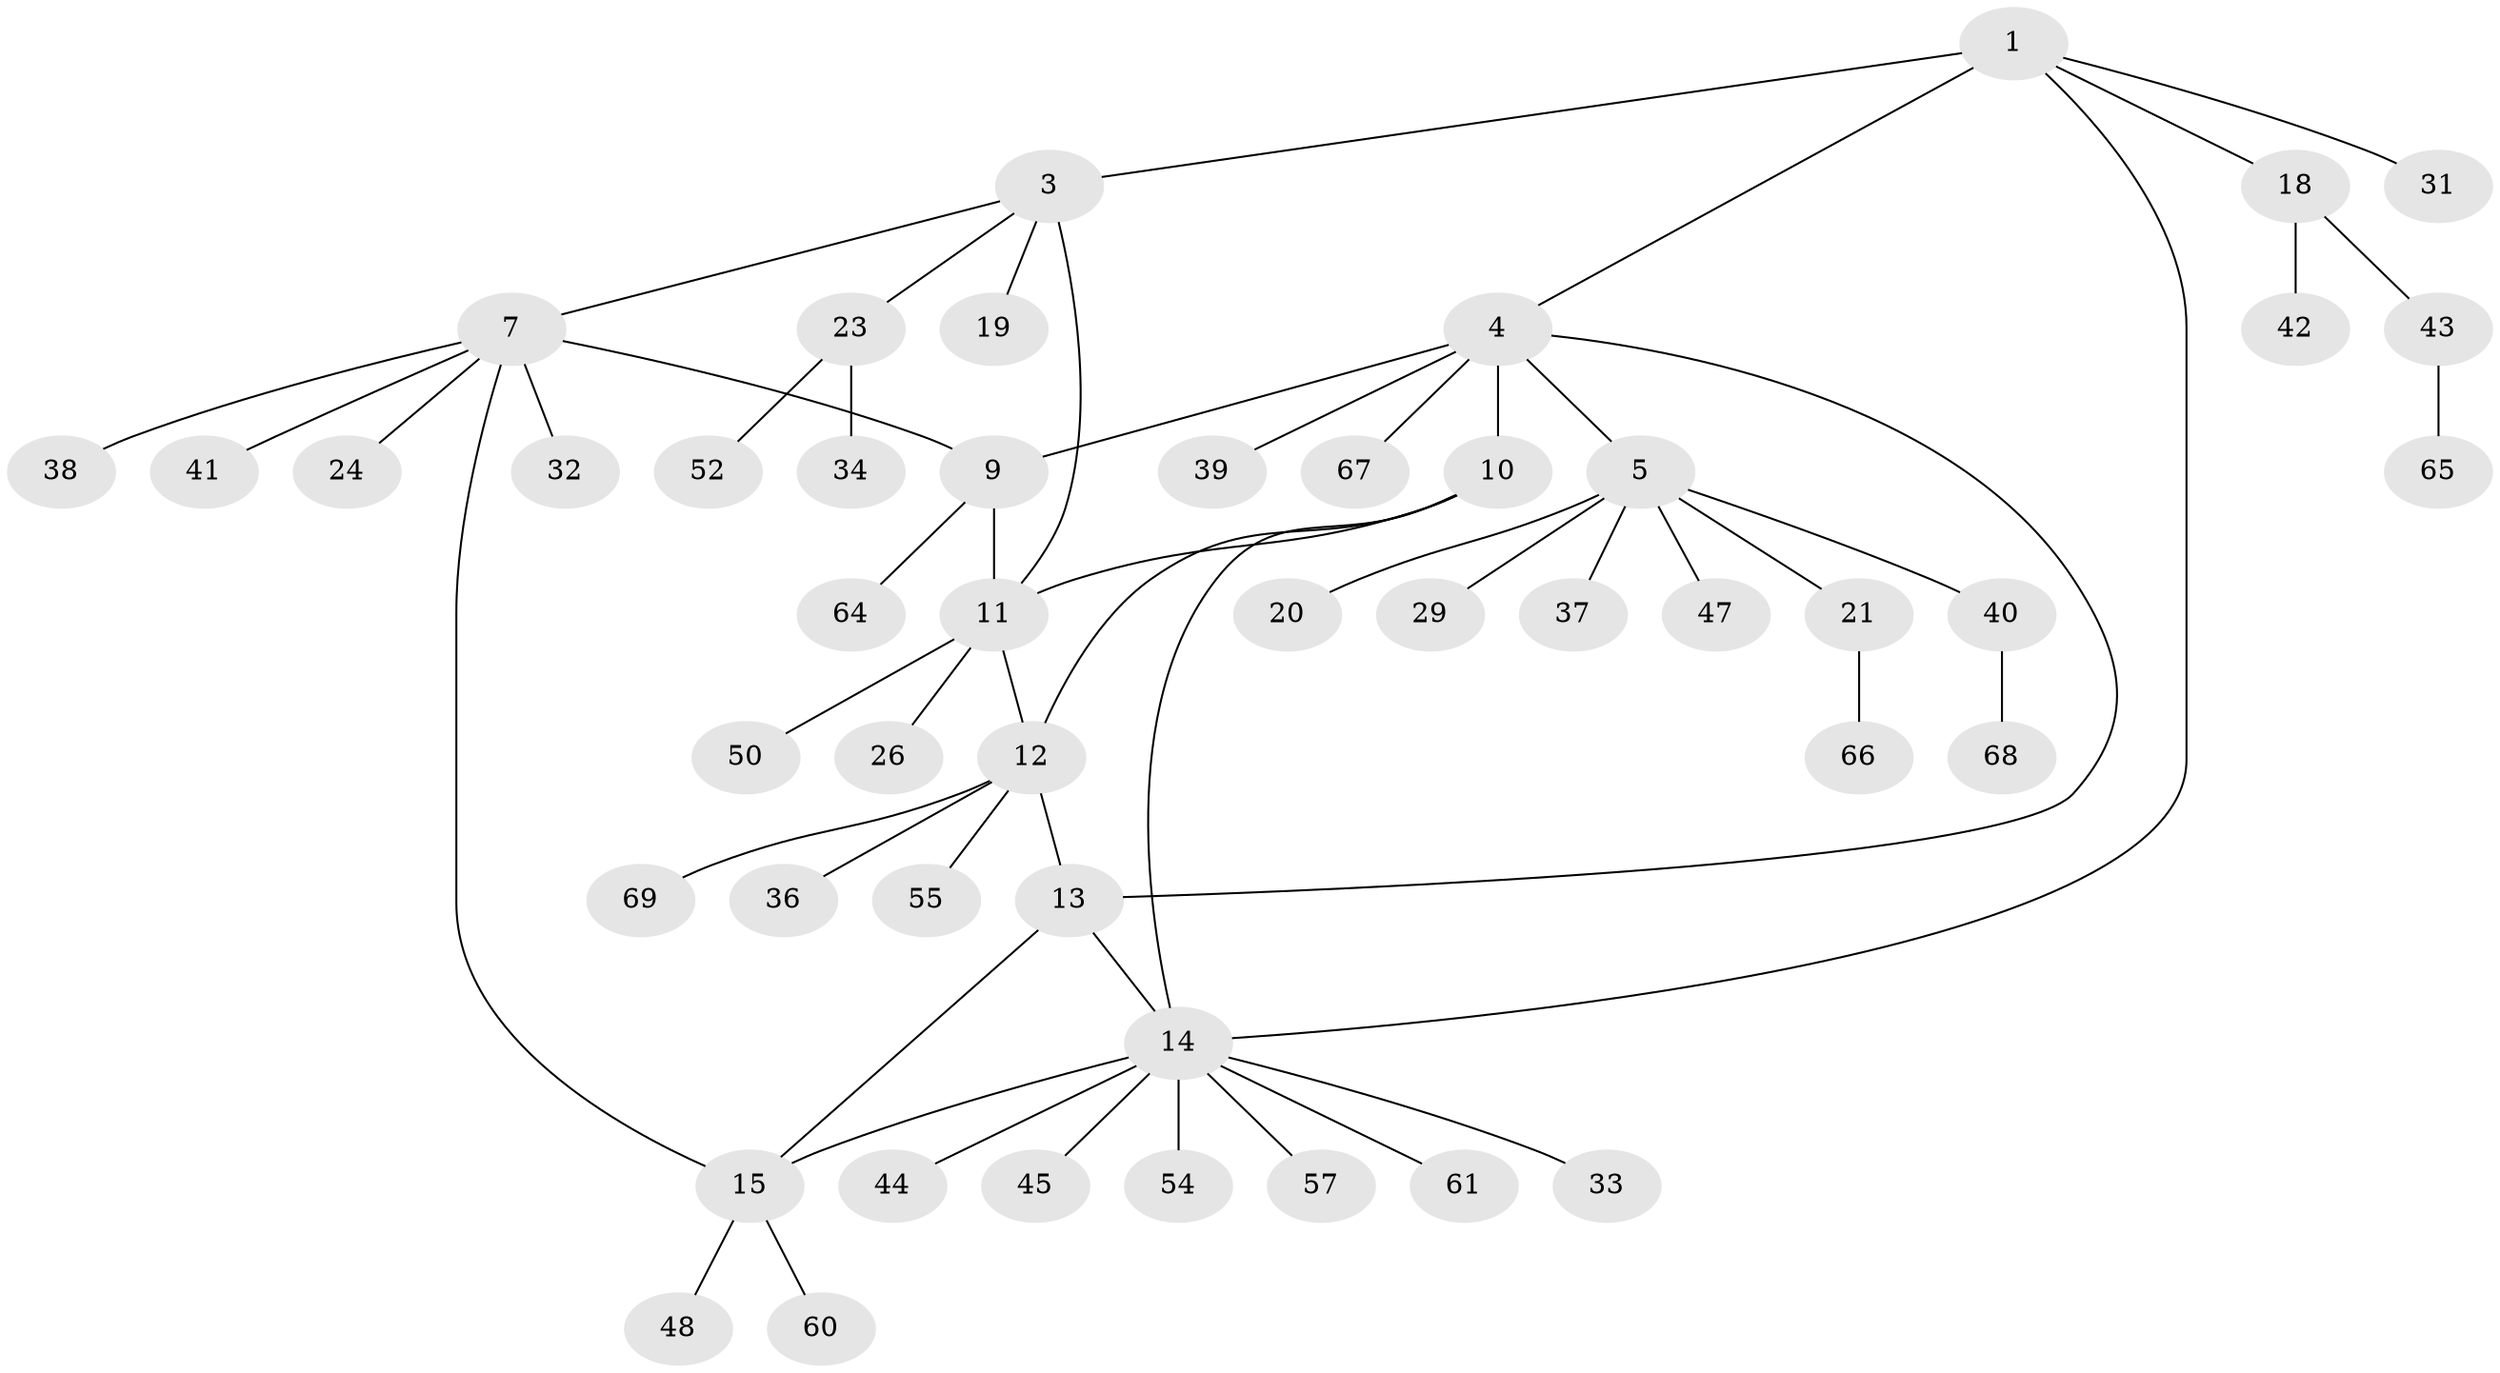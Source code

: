 // Generated by graph-tools (version 1.1) at 2025/24/03/03/25 07:24:10]
// undirected, 49 vertices, 57 edges
graph export_dot {
graph [start="1"]
  node [color=gray90,style=filled];
  1 [super="+2"];
  3 [super="+51"];
  4 [super="+35"];
  5 [super="+6"];
  7 [super="+8"];
  9 [super="+56"];
  10 [super="+30"];
  11 [super="+16"];
  12 [super="+22"];
  13 [super="+27"];
  14 [super="+25"];
  15 [super="+17"];
  18 [super="+28"];
  19;
  20;
  21 [super="+58"];
  23 [super="+46"];
  24;
  26;
  29;
  31;
  32;
  33;
  34;
  36 [super="+62"];
  37;
  38;
  39;
  40 [super="+59"];
  41;
  42;
  43 [super="+49"];
  44 [super="+53"];
  45;
  47;
  48;
  50;
  52;
  54;
  55;
  57 [super="+63"];
  60;
  61;
  64;
  65;
  66;
  67;
  68;
  69;
  1 -- 3 [weight=2];
  1 -- 4;
  1 -- 14;
  1 -- 18;
  1 -- 31;
  3 -- 7;
  3 -- 11;
  3 -- 19;
  3 -- 23;
  4 -- 5 [weight=2];
  4 -- 9 [weight=2];
  4 -- 10;
  4 -- 13;
  4 -- 39;
  4 -- 67;
  5 -- 20;
  5 -- 21;
  5 -- 37;
  5 -- 40;
  5 -- 29;
  5 -- 47;
  7 -- 9 [weight=2];
  7 -- 15;
  7 -- 32;
  7 -- 38;
  7 -- 24;
  7 -- 41;
  9 -- 11;
  9 -- 64;
  10 -- 11;
  10 -- 12;
  10 -- 14;
  11 -- 12;
  11 -- 26;
  11 -- 50;
  12 -- 13;
  12 -- 36;
  12 -- 55;
  12 -- 69;
  13 -- 14;
  13 -- 15;
  14 -- 15;
  14 -- 33;
  14 -- 44;
  14 -- 45;
  14 -- 54;
  14 -- 57;
  14 -- 61;
  15 -- 48;
  15 -- 60;
  18 -- 42;
  18 -- 43;
  21 -- 66;
  23 -- 34;
  23 -- 52;
  40 -- 68;
  43 -- 65;
}
